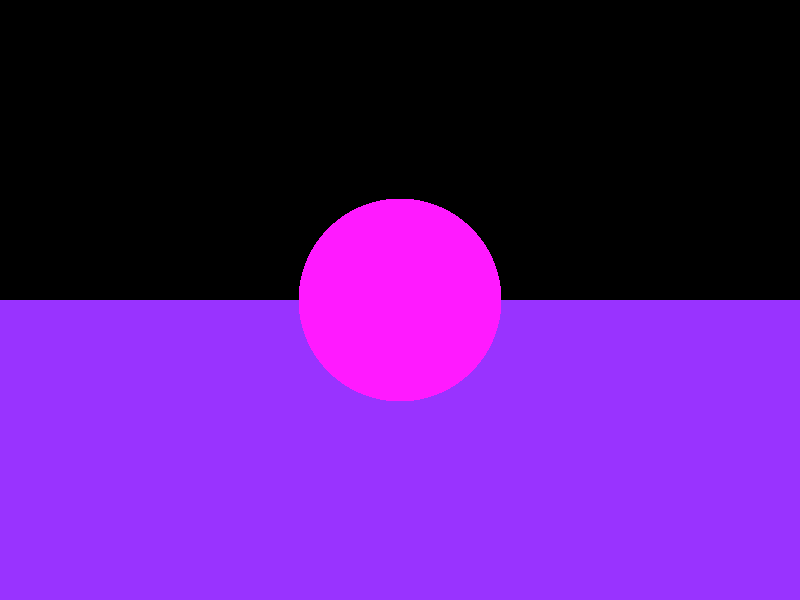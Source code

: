 // cpe 473 happy valentined day! Transforms are needed
camera { location  <0, 0, 12>
up        <0,  1,  0>
right     <1.33333, 0,  0>
look_at   <0, 0, 0>
}

light_source {<-100, 100, 80> color rgb <1.5, 1.5, 1.5>}

sphere { <0, 0, 0>, 2
pigment { color rgb <1.0, 0.1, 1.0>}
finish {ambient 0.2 diffuse 0.4 specular 0.5 roughness 0.05}
}

sphere { <0, 0, 0>, 2
pigment { color rgb <1.0, 0.1, 1.0>}
finish {ambient 0.2 diffuse 0.4 specular 0.5 roughness 0.05}
}

plane {<0, 1, 0>, -4
pigment {color rgb <0.6, 0.2, 1.0>}
finish {ambient 0.3 diffuse 0.8 specular 0.8 roughness 0.001 reflection 0.5}
}
